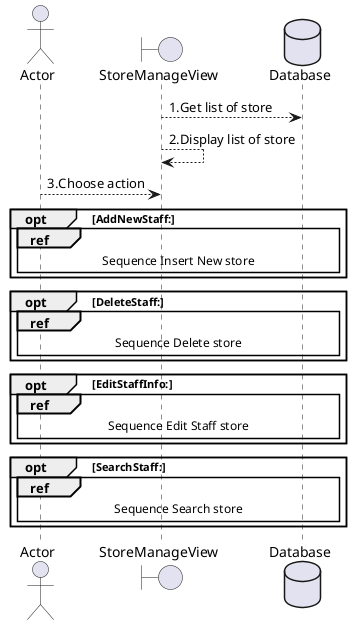 @startuml QL cua hang

actor Actor 
boundary StoreManageView 
database Database 

StoreManageView --> Database: 1.Get list of store
StoreManageView --> StoreManageView: 2.Display list of store
Actor --> StoreManageView: 3.Choose action

opt AddNewStaff:
    ref over Actor, StoreManageView, Database: Sequence Insert New store
end   

opt DeleteStaff:
    ref over Actor, StoreManageView, Database: Sequence Delete store
end

opt EditStaffInfo:
    ref over Actor, StoreManageView, Database: Sequence Edit Staff store
end   

opt SearchStaff:
    ref over Actor, StoreManageView, Database: Sequence Search store
end  

@enduml